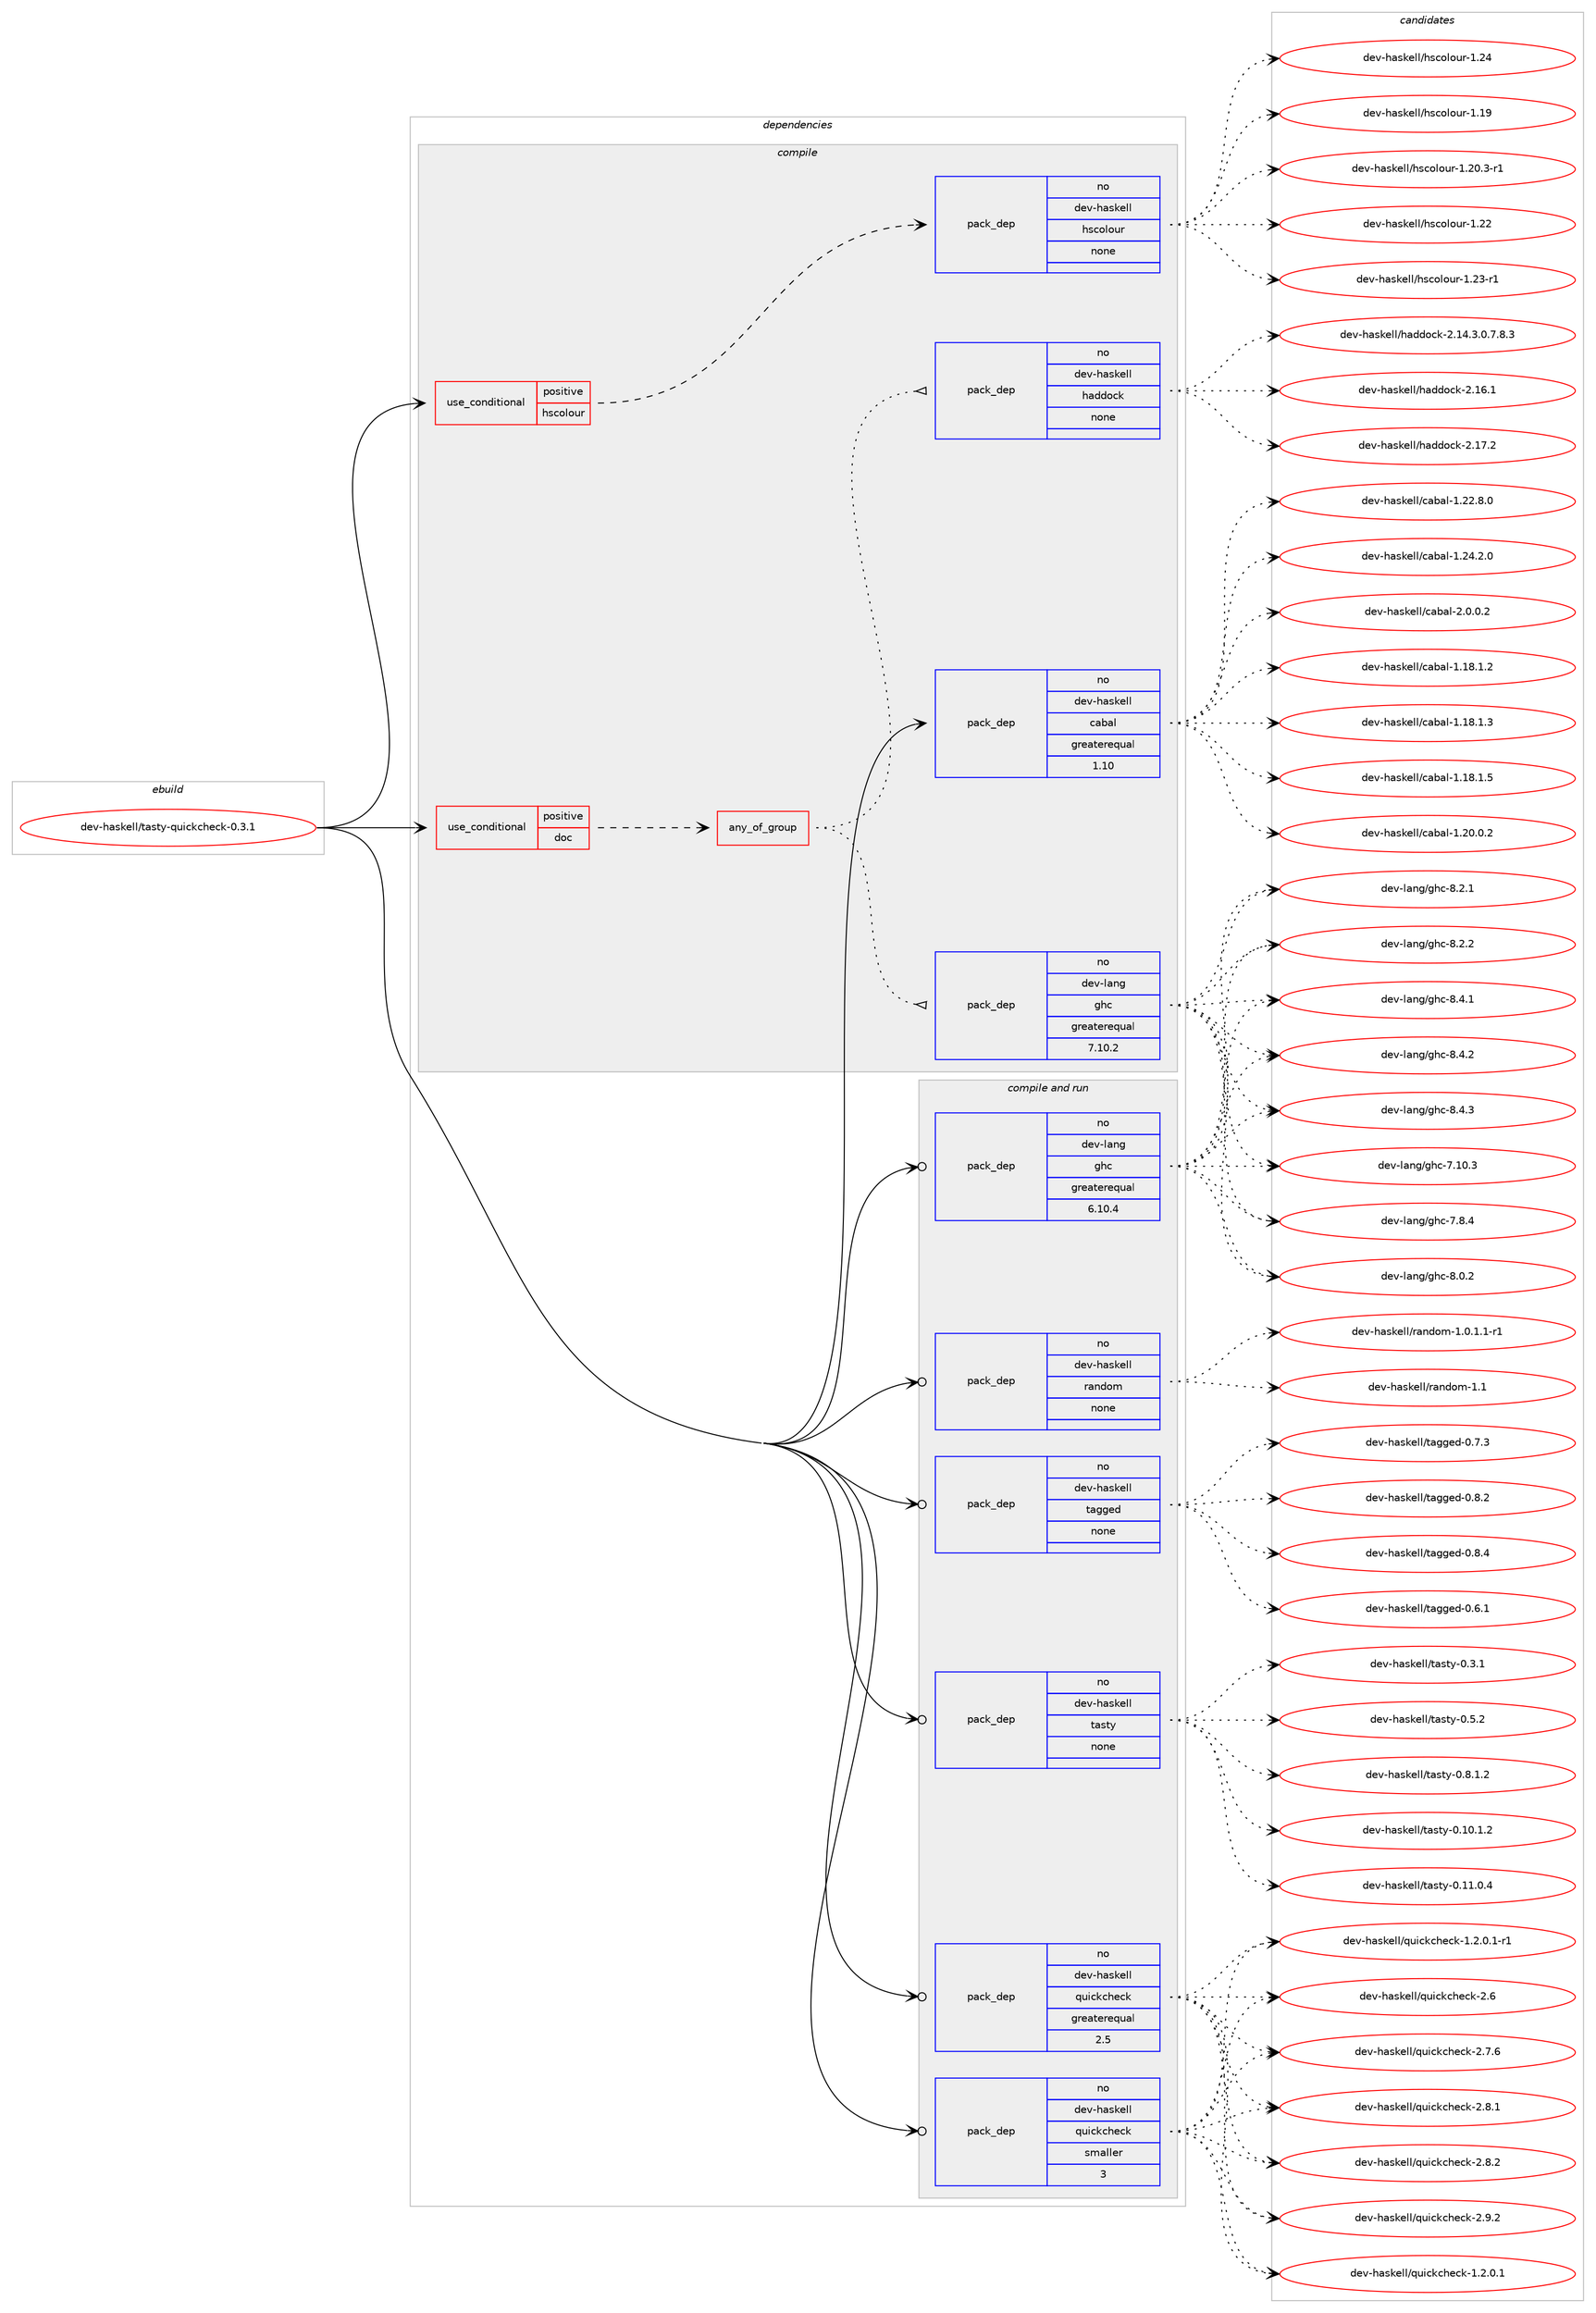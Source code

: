 digraph prolog {

# *************
# Graph options
# *************

newrank=true;
concentrate=true;
compound=true;
graph [rankdir=LR,fontname=Helvetica,fontsize=10,ranksep=1.5];#, ranksep=2.5, nodesep=0.2];
edge  [arrowhead=vee];
node  [fontname=Helvetica,fontsize=10];

# **********
# The ebuild
# **********

subgraph cluster_leftcol {
color=gray;
rank=same;
label=<<i>ebuild</i>>;
id [label="dev-haskell/tasty-quickcheck-0.3.1", color=red, width=4, href="../dev-haskell/tasty-quickcheck-0.3.1.svg"];
}

# ****************
# The dependencies
# ****************

subgraph cluster_midcol {
color=gray;
label=<<i>dependencies</i>>;
subgraph cluster_compile {
fillcolor="#eeeeee";
style=filled;
label=<<i>compile</i>>;
subgraph cond361646 {
dependency1345306 [label=<<TABLE BORDER="0" CELLBORDER="1" CELLSPACING="0" CELLPADDING="4"><TR><TD ROWSPAN="3" CELLPADDING="10">use_conditional</TD></TR><TR><TD>positive</TD></TR><TR><TD>doc</TD></TR></TABLE>>, shape=none, color=red];
subgraph any21617 {
dependency1345307 [label=<<TABLE BORDER="0" CELLBORDER="1" CELLSPACING="0" CELLPADDING="4"><TR><TD CELLPADDING="10">any_of_group</TD></TR></TABLE>>, shape=none, color=red];subgraph pack961491 {
dependency1345308 [label=<<TABLE BORDER="0" CELLBORDER="1" CELLSPACING="0" CELLPADDING="4" WIDTH="220"><TR><TD ROWSPAN="6" CELLPADDING="30">pack_dep</TD></TR><TR><TD WIDTH="110">no</TD></TR><TR><TD>dev-haskell</TD></TR><TR><TD>haddock</TD></TR><TR><TD>none</TD></TR><TR><TD></TD></TR></TABLE>>, shape=none, color=blue];
}
dependency1345307:e -> dependency1345308:w [weight=20,style="dotted",arrowhead="oinv"];
subgraph pack961492 {
dependency1345309 [label=<<TABLE BORDER="0" CELLBORDER="1" CELLSPACING="0" CELLPADDING="4" WIDTH="220"><TR><TD ROWSPAN="6" CELLPADDING="30">pack_dep</TD></TR><TR><TD WIDTH="110">no</TD></TR><TR><TD>dev-lang</TD></TR><TR><TD>ghc</TD></TR><TR><TD>greaterequal</TD></TR><TR><TD>7.10.2</TD></TR></TABLE>>, shape=none, color=blue];
}
dependency1345307:e -> dependency1345309:w [weight=20,style="dotted",arrowhead="oinv"];
}
dependency1345306:e -> dependency1345307:w [weight=20,style="dashed",arrowhead="vee"];
}
id:e -> dependency1345306:w [weight=20,style="solid",arrowhead="vee"];
subgraph cond361647 {
dependency1345310 [label=<<TABLE BORDER="0" CELLBORDER="1" CELLSPACING="0" CELLPADDING="4"><TR><TD ROWSPAN="3" CELLPADDING="10">use_conditional</TD></TR><TR><TD>positive</TD></TR><TR><TD>hscolour</TD></TR></TABLE>>, shape=none, color=red];
subgraph pack961493 {
dependency1345311 [label=<<TABLE BORDER="0" CELLBORDER="1" CELLSPACING="0" CELLPADDING="4" WIDTH="220"><TR><TD ROWSPAN="6" CELLPADDING="30">pack_dep</TD></TR><TR><TD WIDTH="110">no</TD></TR><TR><TD>dev-haskell</TD></TR><TR><TD>hscolour</TD></TR><TR><TD>none</TD></TR><TR><TD></TD></TR></TABLE>>, shape=none, color=blue];
}
dependency1345310:e -> dependency1345311:w [weight=20,style="dashed",arrowhead="vee"];
}
id:e -> dependency1345310:w [weight=20,style="solid",arrowhead="vee"];
subgraph pack961494 {
dependency1345312 [label=<<TABLE BORDER="0" CELLBORDER="1" CELLSPACING="0" CELLPADDING="4" WIDTH="220"><TR><TD ROWSPAN="6" CELLPADDING="30">pack_dep</TD></TR><TR><TD WIDTH="110">no</TD></TR><TR><TD>dev-haskell</TD></TR><TR><TD>cabal</TD></TR><TR><TD>greaterequal</TD></TR><TR><TD>1.10</TD></TR></TABLE>>, shape=none, color=blue];
}
id:e -> dependency1345312:w [weight=20,style="solid",arrowhead="vee"];
}
subgraph cluster_compileandrun {
fillcolor="#eeeeee";
style=filled;
label=<<i>compile and run</i>>;
subgraph pack961495 {
dependency1345313 [label=<<TABLE BORDER="0" CELLBORDER="1" CELLSPACING="0" CELLPADDING="4" WIDTH="220"><TR><TD ROWSPAN="6" CELLPADDING="30">pack_dep</TD></TR><TR><TD WIDTH="110">no</TD></TR><TR><TD>dev-haskell</TD></TR><TR><TD>quickcheck</TD></TR><TR><TD>greaterequal</TD></TR><TR><TD>2.5</TD></TR></TABLE>>, shape=none, color=blue];
}
id:e -> dependency1345313:w [weight=20,style="solid",arrowhead="odotvee"];
subgraph pack961496 {
dependency1345314 [label=<<TABLE BORDER="0" CELLBORDER="1" CELLSPACING="0" CELLPADDING="4" WIDTH="220"><TR><TD ROWSPAN="6" CELLPADDING="30">pack_dep</TD></TR><TR><TD WIDTH="110">no</TD></TR><TR><TD>dev-haskell</TD></TR><TR><TD>quickcheck</TD></TR><TR><TD>smaller</TD></TR><TR><TD>3</TD></TR></TABLE>>, shape=none, color=blue];
}
id:e -> dependency1345314:w [weight=20,style="solid",arrowhead="odotvee"];
subgraph pack961497 {
dependency1345315 [label=<<TABLE BORDER="0" CELLBORDER="1" CELLSPACING="0" CELLPADDING="4" WIDTH="220"><TR><TD ROWSPAN="6" CELLPADDING="30">pack_dep</TD></TR><TR><TD WIDTH="110">no</TD></TR><TR><TD>dev-haskell</TD></TR><TR><TD>random</TD></TR><TR><TD>none</TD></TR><TR><TD></TD></TR></TABLE>>, shape=none, color=blue];
}
id:e -> dependency1345315:w [weight=20,style="solid",arrowhead="odotvee"];
subgraph pack961498 {
dependency1345316 [label=<<TABLE BORDER="0" CELLBORDER="1" CELLSPACING="0" CELLPADDING="4" WIDTH="220"><TR><TD ROWSPAN="6" CELLPADDING="30">pack_dep</TD></TR><TR><TD WIDTH="110">no</TD></TR><TR><TD>dev-haskell</TD></TR><TR><TD>tagged</TD></TR><TR><TD>none</TD></TR><TR><TD></TD></TR></TABLE>>, shape=none, color=blue];
}
id:e -> dependency1345316:w [weight=20,style="solid",arrowhead="odotvee"];
subgraph pack961499 {
dependency1345317 [label=<<TABLE BORDER="0" CELLBORDER="1" CELLSPACING="0" CELLPADDING="4" WIDTH="220"><TR><TD ROWSPAN="6" CELLPADDING="30">pack_dep</TD></TR><TR><TD WIDTH="110">no</TD></TR><TR><TD>dev-haskell</TD></TR><TR><TD>tasty</TD></TR><TR><TD>none</TD></TR><TR><TD></TD></TR></TABLE>>, shape=none, color=blue];
}
id:e -> dependency1345317:w [weight=20,style="solid",arrowhead="odotvee"];
subgraph pack961500 {
dependency1345318 [label=<<TABLE BORDER="0" CELLBORDER="1" CELLSPACING="0" CELLPADDING="4" WIDTH="220"><TR><TD ROWSPAN="6" CELLPADDING="30">pack_dep</TD></TR><TR><TD WIDTH="110">no</TD></TR><TR><TD>dev-lang</TD></TR><TR><TD>ghc</TD></TR><TR><TD>greaterequal</TD></TR><TR><TD>6.10.4</TD></TR></TABLE>>, shape=none, color=blue];
}
id:e -> dependency1345318:w [weight=20,style="solid",arrowhead="odotvee"];
}
subgraph cluster_run {
fillcolor="#eeeeee";
style=filled;
label=<<i>run</i>>;
}
}

# **************
# The candidates
# **************

subgraph cluster_choices {
rank=same;
color=gray;
label=<<i>candidates</i>>;

subgraph choice961491 {
color=black;
nodesep=1;
choice1001011184510497115107101108108471049710010011199107455046495246514648465546564651 [label="dev-haskell/haddock-2.14.3.0.7.8.3", color=red, width=4,href="../dev-haskell/haddock-2.14.3.0.7.8.3.svg"];
choice100101118451049711510710110810847104971001001119910745504649544649 [label="dev-haskell/haddock-2.16.1", color=red, width=4,href="../dev-haskell/haddock-2.16.1.svg"];
choice100101118451049711510710110810847104971001001119910745504649554650 [label="dev-haskell/haddock-2.17.2", color=red, width=4,href="../dev-haskell/haddock-2.17.2.svg"];
dependency1345308:e -> choice1001011184510497115107101108108471049710010011199107455046495246514648465546564651:w [style=dotted,weight="100"];
dependency1345308:e -> choice100101118451049711510710110810847104971001001119910745504649544649:w [style=dotted,weight="100"];
dependency1345308:e -> choice100101118451049711510710110810847104971001001119910745504649554650:w [style=dotted,weight="100"];
}
subgraph choice961492 {
color=black;
nodesep=1;
choice1001011184510897110103471031049945554649484651 [label="dev-lang/ghc-7.10.3", color=red, width=4,href="../dev-lang/ghc-7.10.3.svg"];
choice10010111845108971101034710310499455546564652 [label="dev-lang/ghc-7.8.4", color=red, width=4,href="../dev-lang/ghc-7.8.4.svg"];
choice10010111845108971101034710310499455646484650 [label="dev-lang/ghc-8.0.2", color=red, width=4,href="../dev-lang/ghc-8.0.2.svg"];
choice10010111845108971101034710310499455646504649 [label="dev-lang/ghc-8.2.1", color=red, width=4,href="../dev-lang/ghc-8.2.1.svg"];
choice10010111845108971101034710310499455646504650 [label="dev-lang/ghc-8.2.2", color=red, width=4,href="../dev-lang/ghc-8.2.2.svg"];
choice10010111845108971101034710310499455646524649 [label="dev-lang/ghc-8.4.1", color=red, width=4,href="../dev-lang/ghc-8.4.1.svg"];
choice10010111845108971101034710310499455646524650 [label="dev-lang/ghc-8.4.2", color=red, width=4,href="../dev-lang/ghc-8.4.2.svg"];
choice10010111845108971101034710310499455646524651 [label="dev-lang/ghc-8.4.3", color=red, width=4,href="../dev-lang/ghc-8.4.3.svg"];
dependency1345309:e -> choice1001011184510897110103471031049945554649484651:w [style=dotted,weight="100"];
dependency1345309:e -> choice10010111845108971101034710310499455546564652:w [style=dotted,weight="100"];
dependency1345309:e -> choice10010111845108971101034710310499455646484650:w [style=dotted,weight="100"];
dependency1345309:e -> choice10010111845108971101034710310499455646504649:w [style=dotted,weight="100"];
dependency1345309:e -> choice10010111845108971101034710310499455646504650:w [style=dotted,weight="100"];
dependency1345309:e -> choice10010111845108971101034710310499455646524649:w [style=dotted,weight="100"];
dependency1345309:e -> choice10010111845108971101034710310499455646524650:w [style=dotted,weight="100"];
dependency1345309:e -> choice10010111845108971101034710310499455646524651:w [style=dotted,weight="100"];
}
subgraph choice961493 {
color=black;
nodesep=1;
choice100101118451049711510710110810847104115991111081111171144549464957 [label="dev-haskell/hscolour-1.19", color=red, width=4,href="../dev-haskell/hscolour-1.19.svg"];
choice10010111845104971151071011081084710411599111108111117114454946504846514511449 [label="dev-haskell/hscolour-1.20.3-r1", color=red, width=4,href="../dev-haskell/hscolour-1.20.3-r1.svg"];
choice100101118451049711510710110810847104115991111081111171144549465050 [label="dev-haskell/hscolour-1.22", color=red, width=4,href="../dev-haskell/hscolour-1.22.svg"];
choice1001011184510497115107101108108471041159911110811111711445494650514511449 [label="dev-haskell/hscolour-1.23-r1", color=red, width=4,href="../dev-haskell/hscolour-1.23-r1.svg"];
choice100101118451049711510710110810847104115991111081111171144549465052 [label="dev-haskell/hscolour-1.24", color=red, width=4,href="../dev-haskell/hscolour-1.24.svg"];
dependency1345311:e -> choice100101118451049711510710110810847104115991111081111171144549464957:w [style=dotted,weight="100"];
dependency1345311:e -> choice10010111845104971151071011081084710411599111108111117114454946504846514511449:w [style=dotted,weight="100"];
dependency1345311:e -> choice100101118451049711510710110810847104115991111081111171144549465050:w [style=dotted,weight="100"];
dependency1345311:e -> choice1001011184510497115107101108108471041159911110811111711445494650514511449:w [style=dotted,weight="100"];
dependency1345311:e -> choice100101118451049711510710110810847104115991111081111171144549465052:w [style=dotted,weight="100"];
}
subgraph choice961494 {
color=black;
nodesep=1;
choice10010111845104971151071011081084799979897108454946495646494650 [label="dev-haskell/cabal-1.18.1.2", color=red, width=4,href="../dev-haskell/cabal-1.18.1.2.svg"];
choice10010111845104971151071011081084799979897108454946495646494651 [label="dev-haskell/cabal-1.18.1.3", color=red, width=4,href="../dev-haskell/cabal-1.18.1.3.svg"];
choice10010111845104971151071011081084799979897108454946495646494653 [label="dev-haskell/cabal-1.18.1.5", color=red, width=4,href="../dev-haskell/cabal-1.18.1.5.svg"];
choice10010111845104971151071011081084799979897108454946504846484650 [label="dev-haskell/cabal-1.20.0.2", color=red, width=4,href="../dev-haskell/cabal-1.20.0.2.svg"];
choice10010111845104971151071011081084799979897108454946505046564648 [label="dev-haskell/cabal-1.22.8.0", color=red, width=4,href="../dev-haskell/cabal-1.22.8.0.svg"];
choice10010111845104971151071011081084799979897108454946505246504648 [label="dev-haskell/cabal-1.24.2.0", color=red, width=4,href="../dev-haskell/cabal-1.24.2.0.svg"];
choice100101118451049711510710110810847999798971084550464846484650 [label="dev-haskell/cabal-2.0.0.2", color=red, width=4,href="../dev-haskell/cabal-2.0.0.2.svg"];
dependency1345312:e -> choice10010111845104971151071011081084799979897108454946495646494650:w [style=dotted,weight="100"];
dependency1345312:e -> choice10010111845104971151071011081084799979897108454946495646494651:w [style=dotted,weight="100"];
dependency1345312:e -> choice10010111845104971151071011081084799979897108454946495646494653:w [style=dotted,weight="100"];
dependency1345312:e -> choice10010111845104971151071011081084799979897108454946504846484650:w [style=dotted,weight="100"];
dependency1345312:e -> choice10010111845104971151071011081084799979897108454946505046564648:w [style=dotted,weight="100"];
dependency1345312:e -> choice10010111845104971151071011081084799979897108454946505246504648:w [style=dotted,weight="100"];
dependency1345312:e -> choice100101118451049711510710110810847999798971084550464846484650:w [style=dotted,weight="100"];
}
subgraph choice961495 {
color=black;
nodesep=1;
choice1001011184510497115107101108108471131171059910799104101991074549465046484649 [label="dev-haskell/quickcheck-1.2.0.1", color=red, width=4,href="../dev-haskell/quickcheck-1.2.0.1.svg"];
choice10010111845104971151071011081084711311710599107991041019910745494650464846494511449 [label="dev-haskell/quickcheck-1.2.0.1-r1", color=red, width=4,href="../dev-haskell/quickcheck-1.2.0.1-r1.svg"];
choice10010111845104971151071011081084711311710599107991041019910745504654 [label="dev-haskell/quickcheck-2.6", color=red, width=4,href="../dev-haskell/quickcheck-2.6.svg"];
choice100101118451049711510710110810847113117105991079910410199107455046554654 [label="dev-haskell/quickcheck-2.7.6", color=red, width=4,href="../dev-haskell/quickcheck-2.7.6.svg"];
choice100101118451049711510710110810847113117105991079910410199107455046564649 [label="dev-haskell/quickcheck-2.8.1", color=red, width=4,href="../dev-haskell/quickcheck-2.8.1.svg"];
choice100101118451049711510710110810847113117105991079910410199107455046564650 [label="dev-haskell/quickcheck-2.8.2", color=red, width=4,href="../dev-haskell/quickcheck-2.8.2.svg"];
choice100101118451049711510710110810847113117105991079910410199107455046574650 [label="dev-haskell/quickcheck-2.9.2", color=red, width=4,href="../dev-haskell/quickcheck-2.9.2.svg"];
dependency1345313:e -> choice1001011184510497115107101108108471131171059910799104101991074549465046484649:w [style=dotted,weight="100"];
dependency1345313:e -> choice10010111845104971151071011081084711311710599107991041019910745494650464846494511449:w [style=dotted,weight="100"];
dependency1345313:e -> choice10010111845104971151071011081084711311710599107991041019910745504654:w [style=dotted,weight="100"];
dependency1345313:e -> choice100101118451049711510710110810847113117105991079910410199107455046554654:w [style=dotted,weight="100"];
dependency1345313:e -> choice100101118451049711510710110810847113117105991079910410199107455046564649:w [style=dotted,weight="100"];
dependency1345313:e -> choice100101118451049711510710110810847113117105991079910410199107455046564650:w [style=dotted,weight="100"];
dependency1345313:e -> choice100101118451049711510710110810847113117105991079910410199107455046574650:w [style=dotted,weight="100"];
}
subgraph choice961496 {
color=black;
nodesep=1;
choice1001011184510497115107101108108471131171059910799104101991074549465046484649 [label="dev-haskell/quickcheck-1.2.0.1", color=red, width=4,href="../dev-haskell/quickcheck-1.2.0.1.svg"];
choice10010111845104971151071011081084711311710599107991041019910745494650464846494511449 [label="dev-haskell/quickcheck-1.2.0.1-r1", color=red, width=4,href="../dev-haskell/quickcheck-1.2.0.1-r1.svg"];
choice10010111845104971151071011081084711311710599107991041019910745504654 [label="dev-haskell/quickcheck-2.6", color=red, width=4,href="../dev-haskell/quickcheck-2.6.svg"];
choice100101118451049711510710110810847113117105991079910410199107455046554654 [label="dev-haskell/quickcheck-2.7.6", color=red, width=4,href="../dev-haskell/quickcheck-2.7.6.svg"];
choice100101118451049711510710110810847113117105991079910410199107455046564649 [label="dev-haskell/quickcheck-2.8.1", color=red, width=4,href="../dev-haskell/quickcheck-2.8.1.svg"];
choice100101118451049711510710110810847113117105991079910410199107455046564650 [label="dev-haskell/quickcheck-2.8.2", color=red, width=4,href="../dev-haskell/quickcheck-2.8.2.svg"];
choice100101118451049711510710110810847113117105991079910410199107455046574650 [label="dev-haskell/quickcheck-2.9.2", color=red, width=4,href="../dev-haskell/quickcheck-2.9.2.svg"];
dependency1345314:e -> choice1001011184510497115107101108108471131171059910799104101991074549465046484649:w [style=dotted,weight="100"];
dependency1345314:e -> choice10010111845104971151071011081084711311710599107991041019910745494650464846494511449:w [style=dotted,weight="100"];
dependency1345314:e -> choice10010111845104971151071011081084711311710599107991041019910745504654:w [style=dotted,weight="100"];
dependency1345314:e -> choice100101118451049711510710110810847113117105991079910410199107455046554654:w [style=dotted,weight="100"];
dependency1345314:e -> choice100101118451049711510710110810847113117105991079910410199107455046564649:w [style=dotted,weight="100"];
dependency1345314:e -> choice100101118451049711510710110810847113117105991079910410199107455046564650:w [style=dotted,weight="100"];
dependency1345314:e -> choice100101118451049711510710110810847113117105991079910410199107455046574650:w [style=dotted,weight="100"];
}
subgraph choice961497 {
color=black;
nodesep=1;
choice1001011184510497115107101108108471149711010011110945494648464946494511449 [label="dev-haskell/random-1.0.1.1-r1", color=red, width=4,href="../dev-haskell/random-1.0.1.1-r1.svg"];
choice1001011184510497115107101108108471149711010011110945494649 [label="dev-haskell/random-1.1", color=red, width=4,href="../dev-haskell/random-1.1.svg"];
dependency1345315:e -> choice1001011184510497115107101108108471149711010011110945494648464946494511449:w [style=dotted,weight="100"];
dependency1345315:e -> choice1001011184510497115107101108108471149711010011110945494649:w [style=dotted,weight="100"];
}
subgraph choice961498 {
color=black;
nodesep=1;
choice10010111845104971151071011081084711697103103101100454846544649 [label="dev-haskell/tagged-0.6.1", color=red, width=4,href="../dev-haskell/tagged-0.6.1.svg"];
choice10010111845104971151071011081084711697103103101100454846554651 [label="dev-haskell/tagged-0.7.3", color=red, width=4,href="../dev-haskell/tagged-0.7.3.svg"];
choice10010111845104971151071011081084711697103103101100454846564650 [label="dev-haskell/tagged-0.8.2", color=red, width=4,href="../dev-haskell/tagged-0.8.2.svg"];
choice10010111845104971151071011081084711697103103101100454846564652 [label="dev-haskell/tagged-0.8.4", color=red, width=4,href="../dev-haskell/tagged-0.8.4.svg"];
dependency1345316:e -> choice10010111845104971151071011081084711697103103101100454846544649:w [style=dotted,weight="100"];
dependency1345316:e -> choice10010111845104971151071011081084711697103103101100454846554651:w [style=dotted,weight="100"];
dependency1345316:e -> choice10010111845104971151071011081084711697103103101100454846564650:w [style=dotted,weight="100"];
dependency1345316:e -> choice10010111845104971151071011081084711697103103101100454846564652:w [style=dotted,weight="100"];
}
subgraph choice961499 {
color=black;
nodesep=1;
choice10010111845104971151071011081084711697115116121454846494846494650 [label="dev-haskell/tasty-0.10.1.2", color=red, width=4,href="../dev-haskell/tasty-0.10.1.2.svg"];
choice10010111845104971151071011081084711697115116121454846494946484652 [label="dev-haskell/tasty-0.11.0.4", color=red, width=4,href="../dev-haskell/tasty-0.11.0.4.svg"];
choice10010111845104971151071011081084711697115116121454846514649 [label="dev-haskell/tasty-0.3.1", color=red, width=4,href="../dev-haskell/tasty-0.3.1.svg"];
choice10010111845104971151071011081084711697115116121454846534650 [label="dev-haskell/tasty-0.5.2", color=red, width=4,href="../dev-haskell/tasty-0.5.2.svg"];
choice100101118451049711510710110810847116971151161214548465646494650 [label="dev-haskell/tasty-0.8.1.2", color=red, width=4,href="../dev-haskell/tasty-0.8.1.2.svg"];
dependency1345317:e -> choice10010111845104971151071011081084711697115116121454846494846494650:w [style=dotted,weight="100"];
dependency1345317:e -> choice10010111845104971151071011081084711697115116121454846494946484652:w [style=dotted,weight="100"];
dependency1345317:e -> choice10010111845104971151071011081084711697115116121454846514649:w [style=dotted,weight="100"];
dependency1345317:e -> choice10010111845104971151071011081084711697115116121454846534650:w [style=dotted,weight="100"];
dependency1345317:e -> choice100101118451049711510710110810847116971151161214548465646494650:w [style=dotted,weight="100"];
}
subgraph choice961500 {
color=black;
nodesep=1;
choice1001011184510897110103471031049945554649484651 [label="dev-lang/ghc-7.10.3", color=red, width=4,href="../dev-lang/ghc-7.10.3.svg"];
choice10010111845108971101034710310499455546564652 [label="dev-lang/ghc-7.8.4", color=red, width=4,href="../dev-lang/ghc-7.8.4.svg"];
choice10010111845108971101034710310499455646484650 [label="dev-lang/ghc-8.0.2", color=red, width=4,href="../dev-lang/ghc-8.0.2.svg"];
choice10010111845108971101034710310499455646504649 [label="dev-lang/ghc-8.2.1", color=red, width=4,href="../dev-lang/ghc-8.2.1.svg"];
choice10010111845108971101034710310499455646504650 [label="dev-lang/ghc-8.2.2", color=red, width=4,href="../dev-lang/ghc-8.2.2.svg"];
choice10010111845108971101034710310499455646524649 [label="dev-lang/ghc-8.4.1", color=red, width=4,href="../dev-lang/ghc-8.4.1.svg"];
choice10010111845108971101034710310499455646524650 [label="dev-lang/ghc-8.4.2", color=red, width=4,href="../dev-lang/ghc-8.4.2.svg"];
choice10010111845108971101034710310499455646524651 [label="dev-lang/ghc-8.4.3", color=red, width=4,href="../dev-lang/ghc-8.4.3.svg"];
dependency1345318:e -> choice1001011184510897110103471031049945554649484651:w [style=dotted,weight="100"];
dependency1345318:e -> choice10010111845108971101034710310499455546564652:w [style=dotted,weight="100"];
dependency1345318:e -> choice10010111845108971101034710310499455646484650:w [style=dotted,weight="100"];
dependency1345318:e -> choice10010111845108971101034710310499455646504649:w [style=dotted,weight="100"];
dependency1345318:e -> choice10010111845108971101034710310499455646504650:w [style=dotted,weight="100"];
dependency1345318:e -> choice10010111845108971101034710310499455646524649:w [style=dotted,weight="100"];
dependency1345318:e -> choice10010111845108971101034710310499455646524650:w [style=dotted,weight="100"];
dependency1345318:e -> choice10010111845108971101034710310499455646524651:w [style=dotted,weight="100"];
}
}

}
